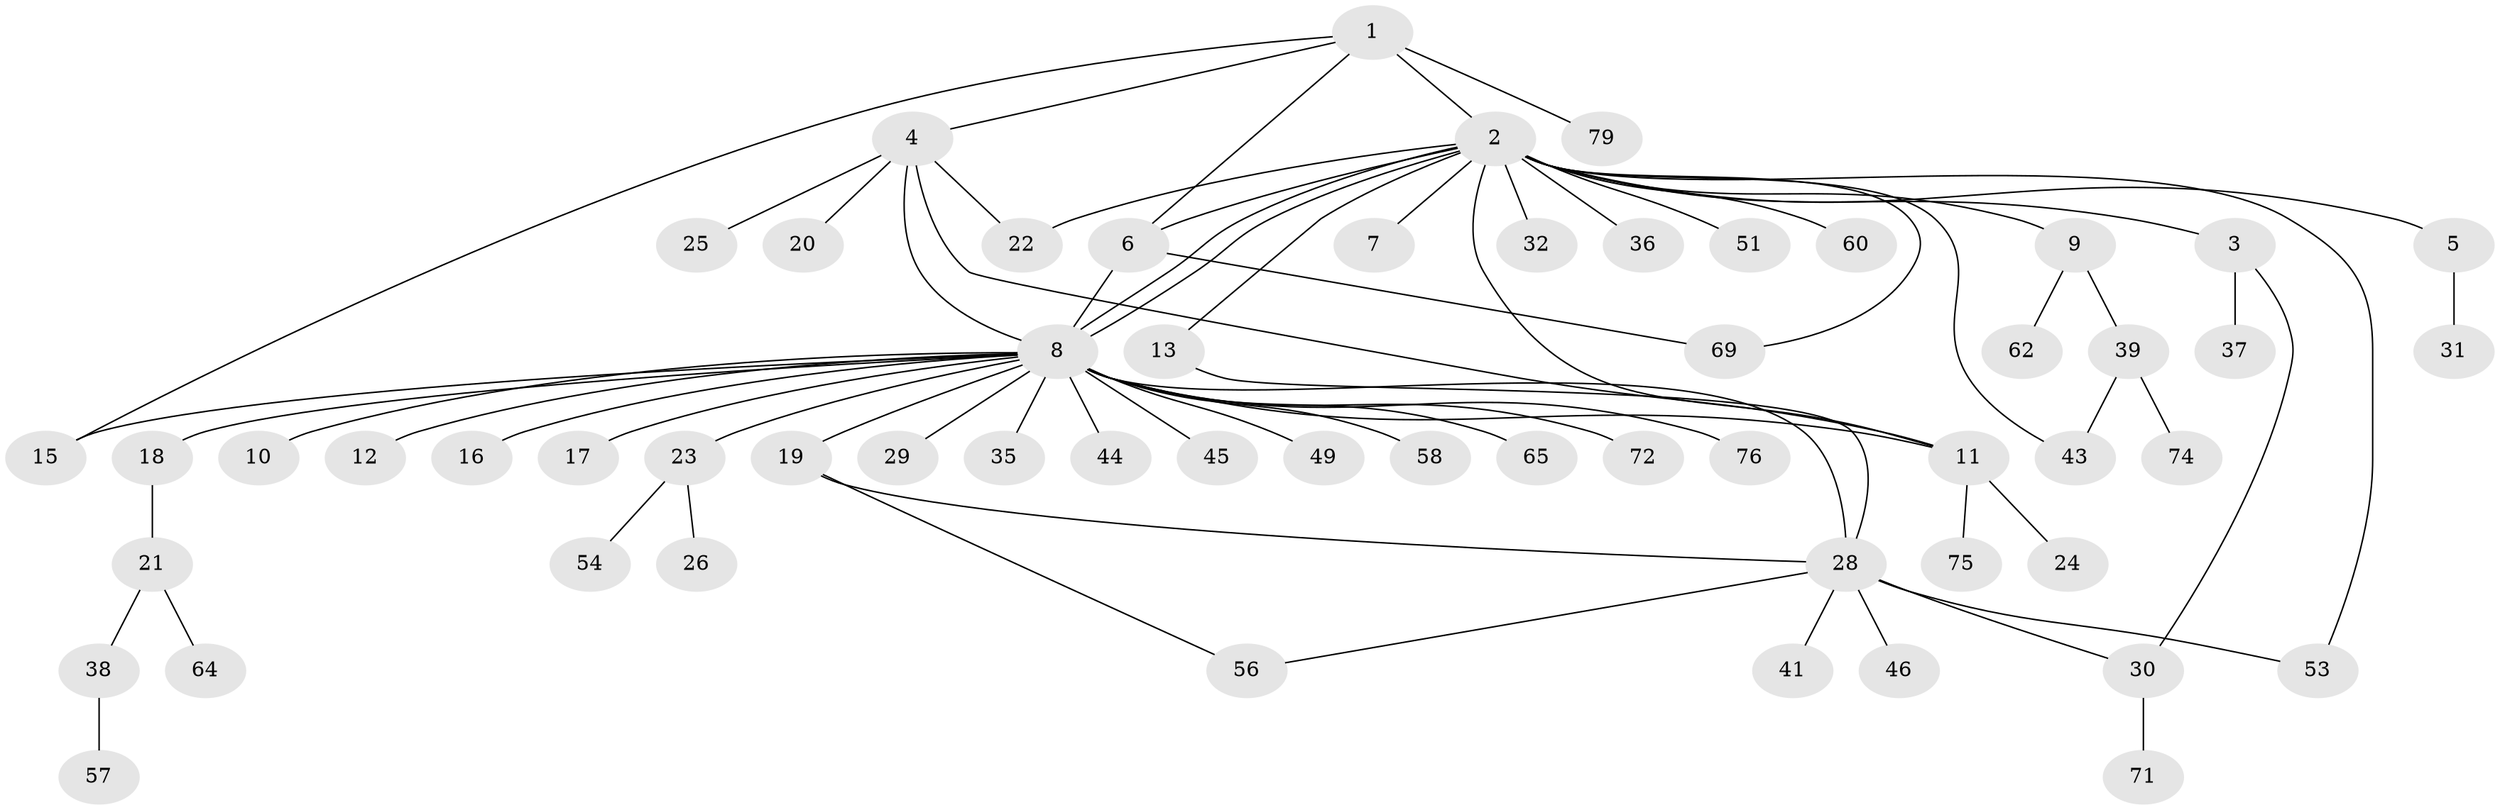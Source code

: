 // Generated by graph-tools (version 1.1) at 2025/51/02/27/25 19:51:55]
// undirected, 58 vertices, 72 edges
graph export_dot {
graph [start="1"]
  node [color=gray90,style=filled];
  1 [super="+78"];
  2 [super="+14"];
  3 [super="+68"];
  4 [super="+80"];
  5 [super="+27"];
  6 [super="+63"];
  7;
  8 [super="+34"];
  9 [super="+42"];
  10;
  11 [super="+66"];
  12;
  13;
  15 [super="+73"];
  16;
  17;
  18;
  19 [super="+47"];
  20;
  21 [super="+55"];
  22 [super="+40"];
  23 [super="+77"];
  24;
  25;
  26;
  28 [super="+59"];
  29;
  30 [super="+61"];
  31 [super="+33"];
  32;
  35;
  36;
  37;
  38 [super="+50"];
  39 [super="+52"];
  41;
  43;
  44;
  45 [super="+48"];
  46;
  49;
  51;
  53;
  54;
  56 [super="+70"];
  57;
  58;
  60 [super="+67"];
  62;
  64;
  65;
  69;
  71;
  72;
  74;
  75;
  76;
  79;
  1 -- 2 [weight=2];
  1 -- 4;
  1 -- 6;
  1 -- 15;
  1 -- 79;
  2 -- 3;
  2 -- 5;
  2 -- 6;
  2 -- 7;
  2 -- 8;
  2 -- 8;
  2 -- 9;
  2 -- 11;
  2 -- 13;
  2 -- 32;
  2 -- 36;
  2 -- 43;
  2 -- 51;
  2 -- 53;
  2 -- 60;
  2 -- 69;
  2 -- 22;
  3 -- 30;
  3 -- 37;
  4 -- 8;
  4 -- 20;
  4 -- 22;
  4 -- 25;
  4 -- 11;
  5 -- 31;
  6 -- 69;
  6 -- 8;
  8 -- 10;
  8 -- 11;
  8 -- 12;
  8 -- 15;
  8 -- 16;
  8 -- 17;
  8 -- 18;
  8 -- 19;
  8 -- 23;
  8 -- 28;
  8 -- 29;
  8 -- 35;
  8 -- 44;
  8 -- 45;
  8 -- 58;
  8 -- 65;
  8 -- 72;
  8 -- 76;
  8 -- 49;
  9 -- 39;
  9 -- 62;
  11 -- 24;
  11 -- 75;
  13 -- 28;
  18 -- 21;
  19 -- 56;
  19 -- 28;
  21 -- 38;
  21 -- 64;
  23 -- 26;
  23 -- 54;
  28 -- 30;
  28 -- 41;
  28 -- 46;
  28 -- 53;
  28 -- 56;
  30 -- 71;
  38 -- 57;
  39 -- 74;
  39 -- 43;
}
